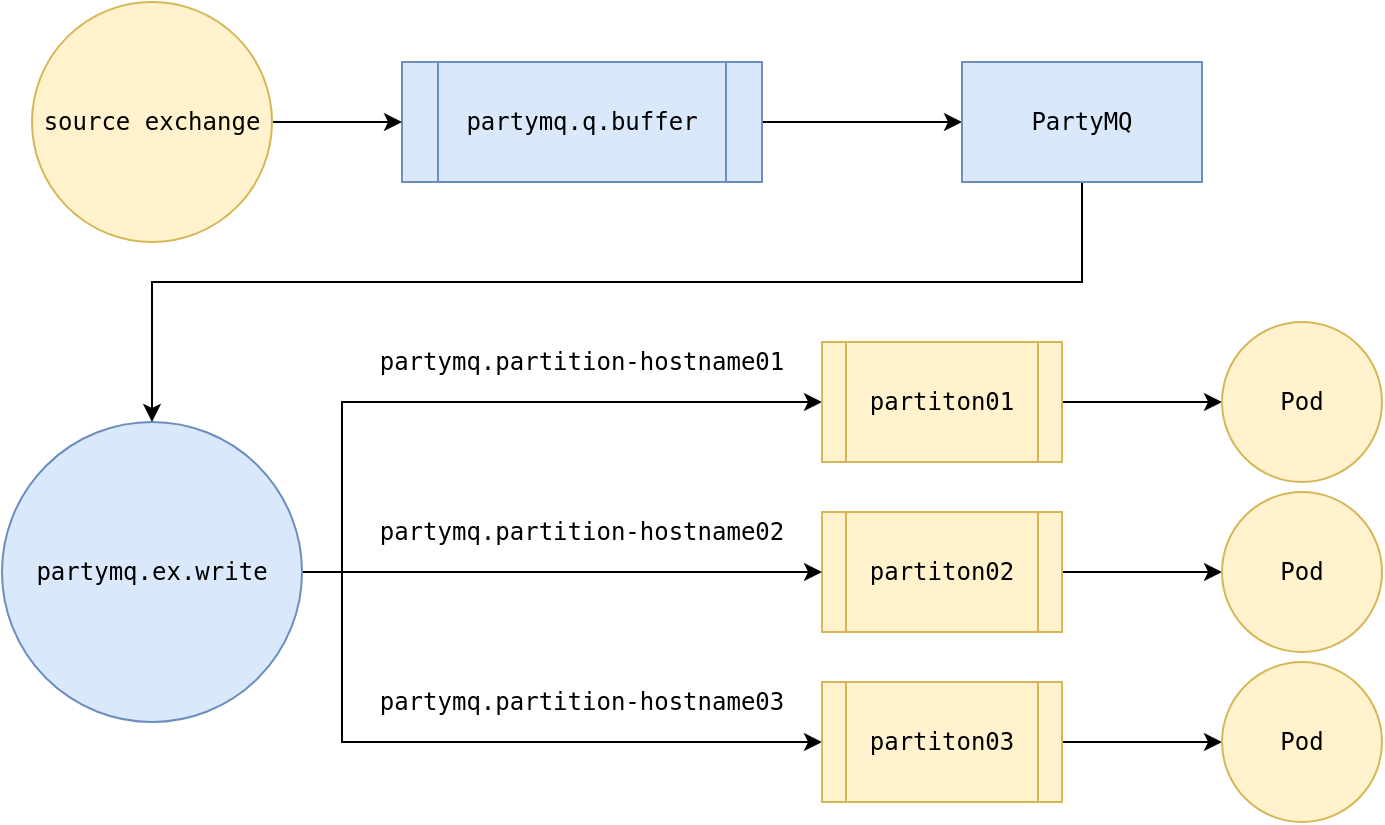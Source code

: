 <mxfile version="21.6.8" type="device">
  <diagram name="Page-1" id="RTMs2GHB-T51YDBJte71">
    <mxGraphModel dx="1434" dy="735" grid="1" gridSize="10" guides="1" tooltips="1" connect="1" arrows="1" fold="1" page="1" pageScale="1" pageWidth="827" pageHeight="1169" math="0" shadow="0">
      <root>
        <mxCell id="0" />
        <mxCell id="1" parent="0" />
        <mxCell id="5Qft673Ev6LfSx_Xz59f-23" style="edgeStyle=orthogonalEdgeStyle;rounded=0;orthogonalLoop=1;jettySize=auto;html=1;" edge="1" parent="1" source="W35fFrER3TZphdB5O0yg-1" target="5Qft673Ev6LfSx_Xz59f-18">
          <mxGeometry relative="1" as="geometry" />
        </mxCell>
        <mxCell id="W35fFrER3TZphdB5O0yg-1" value="&lt;div style=&quot;font-family: &amp;quot;Menlo&amp;quot;, monospace; font-size: 9pt;&quot;&gt;partiton02&lt;/div&gt;" style="shape=process;whiteSpace=wrap;html=1;backgroundOutline=1;fillColor=#fff2cc;strokeColor=#d6b656;" parent="1" vertex="1">
          <mxGeometry x="500" y="275" width="120" height="60" as="geometry" />
        </mxCell>
        <mxCell id="5Qft673Ev6LfSx_Xz59f-5" style="edgeStyle=orthogonalEdgeStyle;rounded=0;orthogonalLoop=1;jettySize=auto;html=1;" edge="1" parent="1" source="W35fFrER3TZphdB5O0yg-2" target="W35fFrER3TZphdB5O0yg-1">
          <mxGeometry relative="1" as="geometry" />
        </mxCell>
        <mxCell id="5Qft673Ev6LfSx_Xz59f-12" style="edgeStyle=orthogonalEdgeStyle;rounded=0;orthogonalLoop=1;jettySize=auto;html=1;" edge="1" parent="1" source="W35fFrER3TZphdB5O0yg-2" target="5Qft673Ev6LfSx_Xz59f-11">
          <mxGeometry relative="1" as="geometry">
            <Array as="points">
              <mxPoint x="260" y="305" />
              <mxPoint x="260" y="220" />
            </Array>
          </mxGeometry>
        </mxCell>
        <mxCell id="5Qft673Ev6LfSx_Xz59f-13" style="edgeStyle=orthogonalEdgeStyle;rounded=0;orthogonalLoop=1;jettySize=auto;html=1;entryX=0;entryY=0.5;entryDx=0;entryDy=0;" edge="1" parent="1" source="W35fFrER3TZphdB5O0yg-2" target="5Qft673Ev6LfSx_Xz59f-6">
          <mxGeometry relative="1" as="geometry">
            <Array as="points">
              <mxPoint x="260" y="305" />
              <mxPoint x="260" y="390" />
            </Array>
          </mxGeometry>
        </mxCell>
        <mxCell id="W35fFrER3TZphdB5O0yg-2" value="&lt;div style=&quot;font-family: &amp;quot;Menlo&amp;quot;, monospace; font-size: 9pt;&quot;&gt;partymq.ex.write&lt;/div&gt;" style="ellipse;whiteSpace=wrap;html=1;aspect=fixed;fillColor=#dae8fc;strokeColor=#6c8ebf;" parent="1" vertex="1">
          <mxGeometry x="90" y="230" width="150" height="150" as="geometry" />
        </mxCell>
        <mxCell id="W35fFrER3TZphdB5O0yg-4" value="&lt;div style=&quot;font-family: &amp;quot;Menlo&amp;quot;, monospace; font-size: 9pt;&quot;&gt;&lt;div style=&quot;font-family: &amp;quot;Menlo&amp;quot;, monospace; font-size: 9pt;&quot;&gt;partymq.partition-hostname01&lt;/div&gt;&lt;/div&gt;" style="text;html=1;strokeColor=none;fillColor=none;align=center;verticalAlign=middle;whiteSpace=wrap;rounded=0;" parent="1" vertex="1">
          <mxGeometry x="270" y="190" width="220" height="20" as="geometry" />
        </mxCell>
        <mxCell id="W35fFrER3TZphdB5O0yg-11" style="edgeStyle=orthogonalEdgeStyle;rounded=0;orthogonalLoop=1;jettySize=auto;html=1;entryX=0;entryY=0.5;entryDx=0;entryDy=0;" parent="1" source="W35fFrER3TZphdB5O0yg-6" target="W35fFrER3TZphdB5O0yg-10" edge="1">
          <mxGeometry relative="1" as="geometry" />
        </mxCell>
        <mxCell id="W35fFrER3TZphdB5O0yg-6" value="&lt;div style=&quot;font-family: &amp;quot;Menlo&amp;quot;, monospace; font-size: 9pt;&quot;&gt;partymq.q.buffer&lt;br&gt;&lt;/div&gt;" style="shape=process;whiteSpace=wrap;html=1;backgroundOutline=1;fillColor=#dae8fc;strokeColor=#6c8ebf;" parent="1" vertex="1">
          <mxGeometry x="290" y="50" width="180" height="60" as="geometry" />
        </mxCell>
        <mxCell id="W35fFrER3TZphdB5O0yg-9" style="edgeStyle=orthogonalEdgeStyle;rounded=0;orthogonalLoop=1;jettySize=auto;html=1;entryX=0;entryY=0.5;entryDx=0;entryDy=0;" parent="1" source="W35fFrER3TZphdB5O0yg-8" target="W35fFrER3TZphdB5O0yg-6" edge="1">
          <mxGeometry relative="1" as="geometry" />
        </mxCell>
        <mxCell id="W35fFrER3TZphdB5O0yg-8" value="&lt;div style=&quot;font-family: &amp;quot;Menlo&amp;quot;, monospace; font-size: 9pt;&quot;&gt;source exchange&lt;br&gt;&lt;/div&gt;" style="ellipse;whiteSpace=wrap;html=1;aspect=fixed;fillColor=#fff2cc;strokeColor=#d6b656;" parent="1" vertex="1">
          <mxGeometry x="105" y="20" width="120" height="120" as="geometry" />
        </mxCell>
        <mxCell id="W35fFrER3TZphdB5O0yg-13" style="edgeStyle=orthogonalEdgeStyle;rounded=0;orthogonalLoop=1;jettySize=auto;html=1;entryX=0.5;entryY=0;entryDx=0;entryDy=0;" parent="1" source="W35fFrER3TZphdB5O0yg-10" target="W35fFrER3TZphdB5O0yg-2" edge="1">
          <mxGeometry relative="1" as="geometry">
            <Array as="points">
              <mxPoint x="630" y="160" />
              <mxPoint x="165" y="160" />
            </Array>
          </mxGeometry>
        </mxCell>
        <mxCell id="W35fFrER3TZphdB5O0yg-10" value="&lt;div style=&quot;font-family: &amp;quot;Menlo&amp;quot;, monospace; font-size: 9pt;&quot;&gt;PartyMQ&lt;/div&gt;" style="rounded=0;whiteSpace=wrap;html=1;fillColor=#dae8fc;strokeColor=#6c8ebf;" parent="1" vertex="1">
          <mxGeometry x="570" y="50" width="120" height="60" as="geometry" />
        </mxCell>
        <mxCell id="5Qft673Ev6LfSx_Xz59f-24" style="edgeStyle=orthogonalEdgeStyle;rounded=0;orthogonalLoop=1;jettySize=auto;html=1;entryX=0;entryY=0.5;entryDx=0;entryDy=0;" edge="1" parent="1" source="5Qft673Ev6LfSx_Xz59f-6" target="5Qft673Ev6LfSx_Xz59f-19">
          <mxGeometry relative="1" as="geometry" />
        </mxCell>
        <mxCell id="5Qft673Ev6LfSx_Xz59f-6" value="&lt;div style=&quot;font-family: &amp;quot;Menlo&amp;quot;, monospace; font-size: 9pt;&quot;&gt;partiton03&lt;/div&gt;" style="shape=process;whiteSpace=wrap;html=1;backgroundOutline=1;fillColor=#fff2cc;strokeColor=#d6b656;" vertex="1" parent="1">
          <mxGeometry x="500" y="360" width="120" height="60" as="geometry" />
        </mxCell>
        <mxCell id="5Qft673Ev6LfSx_Xz59f-20" style="edgeStyle=orthogonalEdgeStyle;rounded=0;orthogonalLoop=1;jettySize=auto;html=1;entryX=0;entryY=0.5;entryDx=0;entryDy=0;" edge="1" parent="1" source="5Qft673Ev6LfSx_Xz59f-11" target="5Qft673Ev6LfSx_Xz59f-17">
          <mxGeometry relative="1" as="geometry" />
        </mxCell>
        <mxCell id="5Qft673Ev6LfSx_Xz59f-11" value="&lt;div style=&quot;font-family: &amp;quot;Menlo&amp;quot;, monospace; font-size: 9pt;&quot;&gt;partiton01&lt;/div&gt;" style="shape=process;whiteSpace=wrap;html=1;backgroundOutline=1;fillColor=#fff2cc;strokeColor=#d6b656;" vertex="1" parent="1">
          <mxGeometry x="500" y="190" width="120" height="60" as="geometry" />
        </mxCell>
        <mxCell id="5Qft673Ev6LfSx_Xz59f-14" value="&lt;div style=&quot;font-family: &amp;quot;Menlo&amp;quot;, monospace; font-size: 9pt;&quot;&gt;&lt;div style=&quot;font-family: &amp;quot;Menlo&amp;quot;, monospace; font-size: 9pt;&quot;&gt;partymq.partition-hostname02&lt;/div&gt;&lt;/div&gt;" style="text;html=1;strokeColor=none;fillColor=none;align=center;verticalAlign=middle;whiteSpace=wrap;rounded=0;" vertex="1" parent="1">
          <mxGeometry x="270" y="275" width="220" height="20" as="geometry" />
        </mxCell>
        <mxCell id="5Qft673Ev6LfSx_Xz59f-16" value="&lt;div style=&quot;font-family: &amp;quot;Menlo&amp;quot;, monospace; font-size: 9pt;&quot;&gt;&lt;div style=&quot;font-family: &amp;quot;Menlo&amp;quot;, monospace; font-size: 9pt;&quot;&gt;partymq.partition-hostname03&lt;/div&gt;&lt;/div&gt;" style="text;html=1;strokeColor=none;fillColor=none;align=center;verticalAlign=middle;whiteSpace=wrap;rounded=0;" vertex="1" parent="1">
          <mxGeometry x="270" y="360" width="220" height="20" as="geometry" />
        </mxCell>
        <mxCell id="5Qft673Ev6LfSx_Xz59f-17" value="&lt;div style=&quot;font-family: &amp;quot;Menlo&amp;quot;, monospace; font-size: 9pt;&quot;&gt;Pod&lt;/div&gt;" style="ellipse;whiteSpace=wrap;html=1;aspect=fixed;fillColor=#fff2cc;strokeColor=#d6b656;" vertex="1" parent="1">
          <mxGeometry x="700" y="180" width="80" height="80" as="geometry" />
        </mxCell>
        <mxCell id="5Qft673Ev6LfSx_Xz59f-18" value="&lt;div style=&quot;font-family: &amp;quot;Menlo&amp;quot;, monospace; font-size: 9pt;&quot;&gt;Pod&lt;/div&gt;" style="ellipse;whiteSpace=wrap;html=1;aspect=fixed;fillColor=#fff2cc;strokeColor=#d6b656;" vertex="1" parent="1">
          <mxGeometry x="700" y="265" width="80" height="80" as="geometry" />
        </mxCell>
        <mxCell id="5Qft673Ev6LfSx_Xz59f-19" value="&lt;div style=&quot;font-family: &amp;quot;Menlo&amp;quot;, monospace; font-size: 9pt;&quot;&gt;Pod&lt;/div&gt;" style="ellipse;whiteSpace=wrap;html=1;aspect=fixed;fillColor=#fff2cc;strokeColor=#d6b656;" vertex="1" parent="1">
          <mxGeometry x="700" y="350" width="80" height="80" as="geometry" />
        </mxCell>
      </root>
    </mxGraphModel>
  </diagram>
</mxfile>
